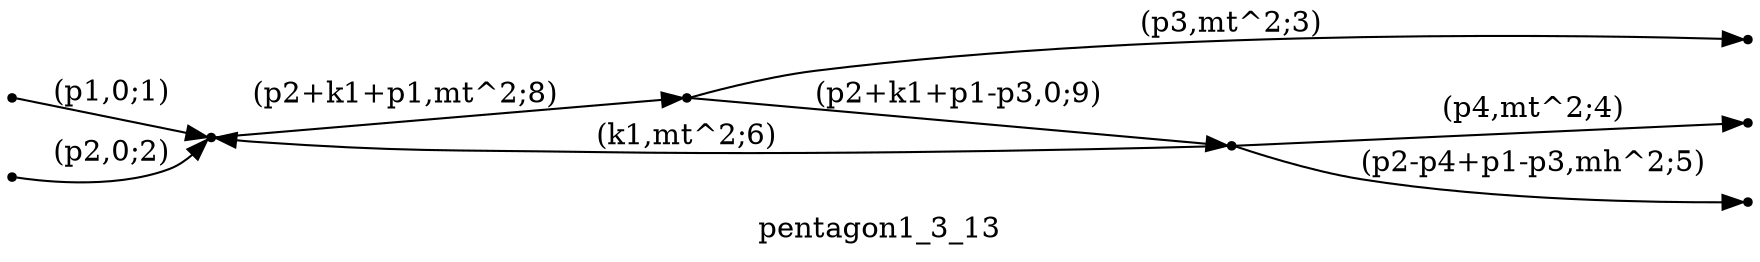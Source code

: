 digraph pentagon1_3_13 {
  label="pentagon1_3_13";
  rankdir="LR";
  subgraph edges {
    -1 -> 2 [label="(p1,0;1)"];
    -2 -> 2 [label="(p2,0;2)"];
    3 -> -3 [label="(p3,mt^2;3)"];
    1 -> -4 [label="(p4,mt^2;4)"];
    1 -> -5 [label="(p2-p4+p1-p3,mh^2;5)"];
    1 -> 2 [label="(k1,mt^2;6)"];
    2 -> 3 [label="(p2+k1+p1,mt^2;8)"];
    3 -> 1 [label="(p2+k1+p1-p3,0;9)"];
  }
  subgraph incoming { rank="source"; -1; -2; }
  subgraph outgoing { rank="sink"; -3; -4; -5; }
-5 [shape=point];
-4 [shape=point];
-3 [shape=point];
-2 [shape=point];
-1 [shape=point];
1 [shape=point];
2 [shape=point];
3 [shape=point];
}

